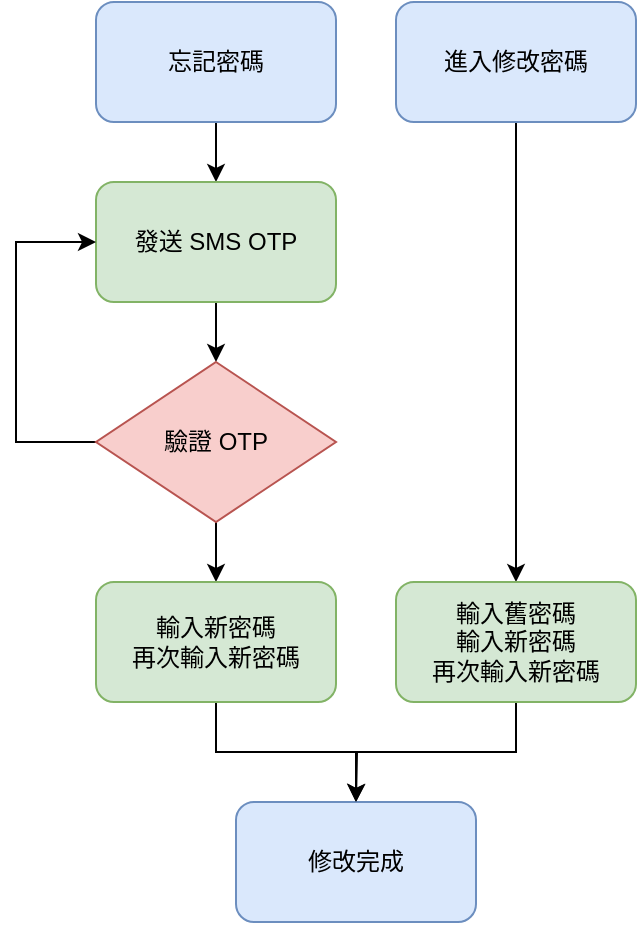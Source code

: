 <mxfile version="16.6.4" type="github"><diagram id="YW7mOc1zzBoCSUGi1_Fd" name="Page-1"><mxGraphModel dx="1722" dy="662" grid="1" gridSize="10" guides="1" tooltips="1" connect="1" arrows="1" fold="1" page="1" pageScale="1" pageWidth="827" pageHeight="1169" math="0" shadow="0"><root><mxCell id="0"/><mxCell id="1" parent="0"/><mxCell id="YIpUA4yxE-nizlODBTf5-3" value="" style="edgeStyle=orthogonalEdgeStyle;rounded=0;orthogonalLoop=1;jettySize=auto;html=1;" edge="1" parent="1" source="YIpUA4yxE-nizlODBTf5-1" target="YIpUA4yxE-nizlODBTf5-2"><mxGeometry relative="1" as="geometry"/></mxCell><mxCell id="YIpUA4yxE-nizlODBTf5-1" value="忘記密碼" style="rounded=1;whiteSpace=wrap;html=1;fillColor=#dae8fc;strokeColor=#6c8ebf;" vertex="1" parent="1"><mxGeometry x="350" y="380" width="120" height="60" as="geometry"/></mxCell><mxCell id="YIpUA4yxE-nizlODBTf5-5" value="" style="edgeStyle=orthogonalEdgeStyle;rounded=0;orthogonalLoop=1;jettySize=auto;html=1;" edge="1" parent="1" source="YIpUA4yxE-nizlODBTf5-2" target="YIpUA4yxE-nizlODBTf5-4"><mxGeometry relative="1" as="geometry"/></mxCell><mxCell id="YIpUA4yxE-nizlODBTf5-2" value="發送 SMS OTP" style="rounded=1;whiteSpace=wrap;html=1;fillColor=#d5e8d4;strokeColor=#82b366;" vertex="1" parent="1"><mxGeometry x="350" y="470" width="120" height="60" as="geometry"/></mxCell><mxCell id="YIpUA4yxE-nizlODBTf5-6" style="edgeStyle=orthogonalEdgeStyle;rounded=0;orthogonalLoop=1;jettySize=auto;html=1;entryX=0;entryY=0.5;entryDx=0;entryDy=0;exitX=0;exitY=0.5;exitDx=0;exitDy=0;" edge="1" parent="1" source="YIpUA4yxE-nizlODBTf5-4" target="YIpUA4yxE-nizlODBTf5-2"><mxGeometry relative="1" as="geometry"><Array as="points"><mxPoint x="310" y="600"/><mxPoint x="310" y="500"/></Array></mxGeometry></mxCell><mxCell id="YIpUA4yxE-nizlODBTf5-10" value="" style="edgeStyle=orthogonalEdgeStyle;rounded=0;orthogonalLoop=1;jettySize=auto;html=1;" edge="1" parent="1" source="YIpUA4yxE-nizlODBTf5-4" target="YIpUA4yxE-nizlODBTf5-9"><mxGeometry relative="1" as="geometry"/></mxCell><mxCell id="YIpUA4yxE-nizlODBTf5-4" value="驗證 OTP" style="rhombus;whiteSpace=wrap;html=1;fillColor=#f8cecc;strokeColor=#b85450;" vertex="1" parent="1"><mxGeometry x="350" y="560" width="120" height="80" as="geometry"/></mxCell><mxCell id="YIpUA4yxE-nizlODBTf5-12" value="" style="edgeStyle=orthogonalEdgeStyle;rounded=0;orthogonalLoop=1;jettySize=auto;html=1;" edge="1" parent="1" source="YIpUA4yxE-nizlODBTf5-9" target="YIpUA4yxE-nizlODBTf5-11"><mxGeometry relative="1" as="geometry"/></mxCell><mxCell id="YIpUA4yxE-nizlODBTf5-9" value="輸入新密碼&lt;br&gt;再次輸入新密碼" style="rounded=1;whiteSpace=wrap;html=1;fillColor=#d5e8d4;strokeColor=#82b366;" vertex="1" parent="1"><mxGeometry x="350" y="670" width="120" height="60" as="geometry"/></mxCell><mxCell id="YIpUA4yxE-nizlODBTf5-11" value="修改完成" style="rounded=1;whiteSpace=wrap;html=1;fillColor=#dae8fc;strokeColor=#6c8ebf;" vertex="1" parent="1"><mxGeometry x="420" y="780" width="120" height="60" as="geometry"/></mxCell><mxCell id="YIpUA4yxE-nizlODBTf5-17" style="edgeStyle=orthogonalEdgeStyle;rounded=0;orthogonalLoop=1;jettySize=auto;html=1;" edge="1" parent="1" source="YIpUA4yxE-nizlODBTf5-13" target="YIpUA4yxE-nizlODBTf5-15"><mxGeometry relative="1" as="geometry"/></mxCell><mxCell id="YIpUA4yxE-nizlODBTf5-13" value="進入修改密碼" style="rounded=1;whiteSpace=wrap;html=1;fillColor=#dae8fc;strokeColor=#6c8ebf;" vertex="1" parent="1"><mxGeometry x="500" y="380" width="120" height="60" as="geometry"/></mxCell><mxCell id="YIpUA4yxE-nizlODBTf5-16" style="edgeStyle=orthogonalEdgeStyle;rounded=0;orthogonalLoop=1;jettySize=auto;html=1;exitX=0.5;exitY=1;exitDx=0;exitDy=0;" edge="1" parent="1" source="YIpUA4yxE-nizlODBTf5-15"><mxGeometry relative="1" as="geometry"><mxPoint x="480" y="780" as="targetPoint"/></mxGeometry></mxCell><mxCell id="YIpUA4yxE-nizlODBTf5-15" value="輸入舊密碼&lt;br&gt;輸入新密碼&lt;br&gt;再次輸入新密碼" style="rounded=1;whiteSpace=wrap;html=1;fillColor=#d5e8d4;strokeColor=#82b366;" vertex="1" parent="1"><mxGeometry x="500" y="670" width="120" height="60" as="geometry"/></mxCell></root></mxGraphModel></diagram></mxfile>